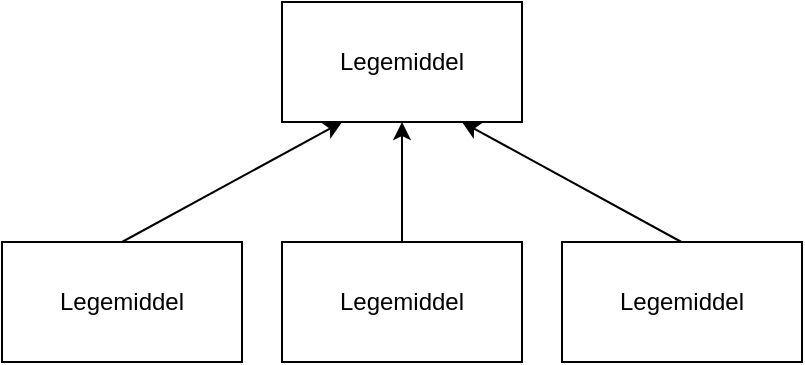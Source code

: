 <mxfile version="16.5.6" type="github">
  <diagram id="wuFIx5t87PMCcMwBELVB" name="Page-1">
    <mxGraphModel dx="780" dy="419" grid="1" gridSize="10" guides="1" tooltips="1" connect="1" arrows="1" fold="1" page="1" pageScale="1" pageWidth="827" pageHeight="1169" math="0" shadow="0">
      <root>
        <mxCell id="0" />
        <mxCell id="1" parent="0" />
        <mxCell id="vVm90_ULy_EPaL6kVAdp-1" value="Legemiddel" style="rounded=0;whiteSpace=wrap;html=1;" vertex="1" parent="1">
          <mxGeometry x="330" y="60" width="120" height="60" as="geometry" />
        </mxCell>
        <mxCell id="vVm90_ULy_EPaL6kVAdp-2" value="Legemiddel" style="rounded=0;whiteSpace=wrap;html=1;" vertex="1" parent="1">
          <mxGeometry x="190" y="180" width="120" height="60" as="geometry" />
        </mxCell>
        <mxCell id="vVm90_ULy_EPaL6kVAdp-3" value="Legemiddel" style="rounded=0;whiteSpace=wrap;html=1;" vertex="1" parent="1">
          <mxGeometry x="330" y="180" width="120" height="60" as="geometry" />
        </mxCell>
        <mxCell id="vVm90_ULy_EPaL6kVAdp-4" value="Legemiddel" style="rounded=0;whiteSpace=wrap;html=1;" vertex="1" parent="1">
          <mxGeometry x="470" y="180" width="120" height="60" as="geometry" />
        </mxCell>
        <mxCell id="vVm90_ULy_EPaL6kVAdp-5" value="" style="endArrow=classic;html=1;rounded=0;entryX=0.25;entryY=1;entryDx=0;entryDy=0;" edge="1" parent="1" target="vVm90_ULy_EPaL6kVAdp-1">
          <mxGeometry width="50" height="50" relative="1" as="geometry">
            <mxPoint x="250" y="180" as="sourcePoint" />
            <mxPoint x="300" y="130" as="targetPoint" />
          </mxGeometry>
        </mxCell>
        <mxCell id="vVm90_ULy_EPaL6kVAdp-6" value="" style="endArrow=classic;html=1;rounded=0;entryX=0.5;entryY=1;entryDx=0;entryDy=0;exitX=0.5;exitY=0;exitDx=0;exitDy=0;" edge="1" parent="1" source="vVm90_ULy_EPaL6kVAdp-3" target="vVm90_ULy_EPaL6kVAdp-1">
          <mxGeometry width="50" height="50" relative="1" as="geometry">
            <mxPoint x="386" y="180" as="sourcePoint" />
            <mxPoint x="490" y="120" as="targetPoint" />
          </mxGeometry>
        </mxCell>
        <mxCell id="vVm90_ULy_EPaL6kVAdp-7" value="" style="endArrow=classic;html=1;rounded=0;entryX=0.75;entryY=1;entryDx=0;entryDy=0;exitX=0.5;exitY=0;exitDx=0;exitDy=0;" edge="1" parent="1" target="vVm90_ULy_EPaL6kVAdp-1">
          <mxGeometry width="50" height="50" relative="1" as="geometry">
            <mxPoint x="529.71" y="180" as="sourcePoint" />
            <mxPoint x="529.71" y="120" as="targetPoint" />
          </mxGeometry>
        </mxCell>
      </root>
    </mxGraphModel>
  </diagram>
</mxfile>
